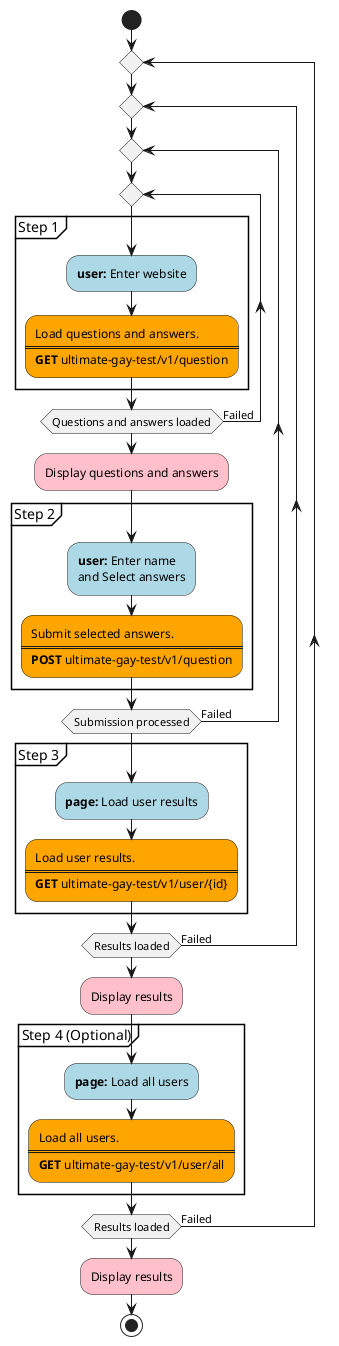 @startuml
start

    repeat
        repeat
            repeat
                repeat
                    partition "Step 1" {

                        #lightblue:**user:** Enter website;

                        #orange:Load questions and answers.
                        ====
                        **GET** ultimate-gay-test/v1/question;

                    }
                repeat while (Questions and answers loaded) is (Failed)

                #pink:Display questions and answers;

                partition "Step 2" {

                    #lightblue:**user:** Enter name\nand Select answers;

                    #orange:Submit selected answers.
                    ====
                    **POST** ultimate-gay-test/v1/question;

                }

            repeat while (Submission processed) is (Failed)

            partition "Step 3" {

                #lightblue:**page:** Load user results;

                #orange:Load user results.
                ====
                **GET** ultimate-gay-test/v1/user/{id};
            }

        repeat while (Results loaded) is (Failed)

        #pink:Display results;

        partition "Step 4 (Optional)" {

            #lightblue:**page:** Load all users;

            #orange:Load all users.
            ====
            **GET** ultimate-gay-test/v1/user/all;
        }

    repeat while (Results loaded) is (Failed)

    #pink:Display results;


stop
@enduml